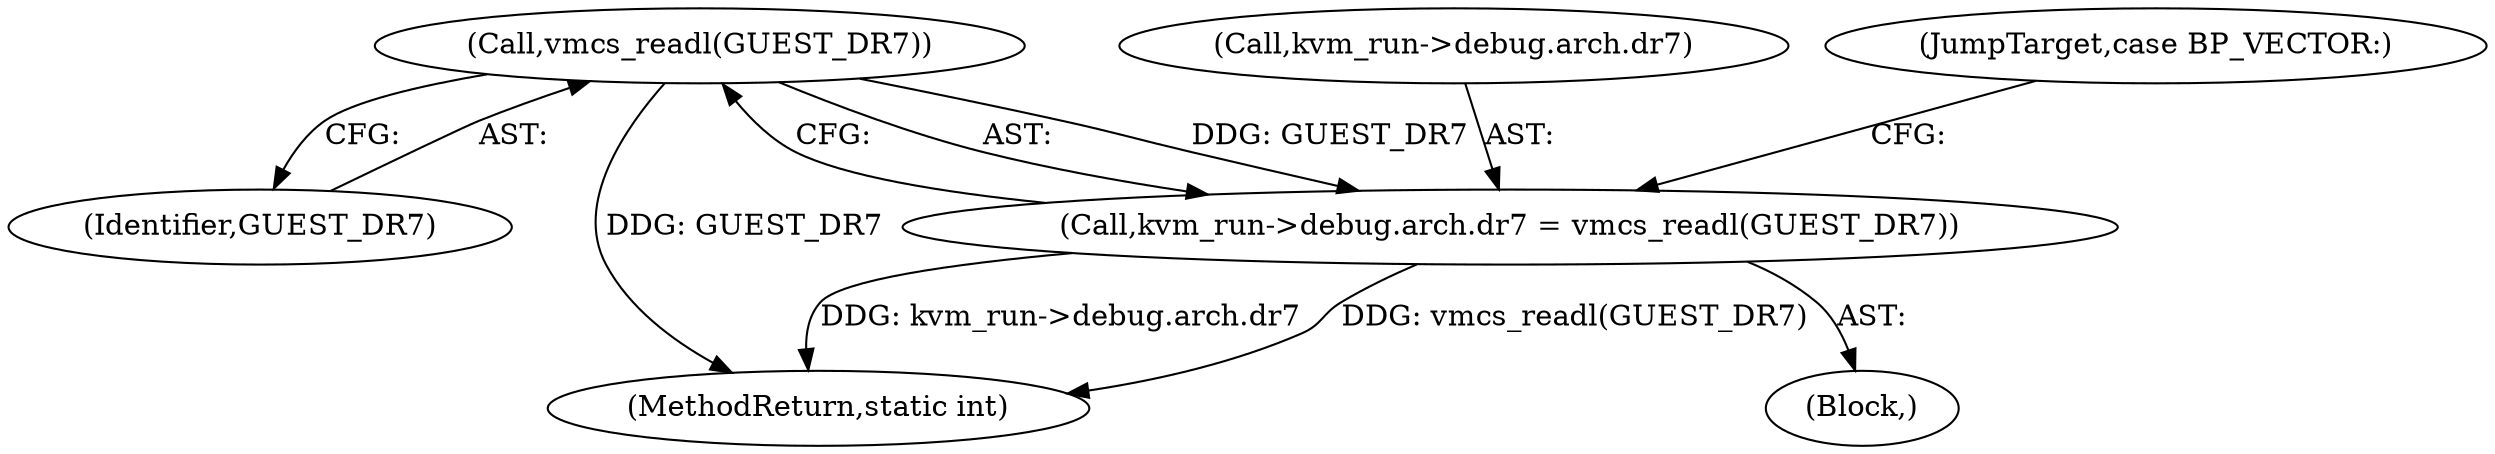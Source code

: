 digraph "0_linux_ef85b67385436ddc1998f45f1d6a210f935b3388@API" {
"1000387" [label="(Call,vmcs_readl(GUEST_DR7))"];
"1000379" [label="(Call,kvm_run->debug.arch.dr7 = vmcs_readl(GUEST_DR7))"];
"1000379" [label="(Call,kvm_run->debug.arch.dr7 = vmcs_readl(GUEST_DR7))"];
"1000317" [label="(Block,)"];
"1000387" [label="(Call,vmcs_readl(GUEST_DR7))"];
"1000388" [label="(Identifier,GUEST_DR7)"];
"1000454" [label="(MethodReturn,static int)"];
"1000380" [label="(Call,kvm_run->debug.arch.dr7)"];
"1000389" [label="(JumpTarget,case BP_VECTOR:)"];
"1000387" -> "1000379"  [label="AST: "];
"1000387" -> "1000388"  [label="CFG: "];
"1000388" -> "1000387"  [label="AST: "];
"1000379" -> "1000387"  [label="CFG: "];
"1000387" -> "1000454"  [label="DDG: GUEST_DR7"];
"1000387" -> "1000379"  [label="DDG: GUEST_DR7"];
"1000379" -> "1000317"  [label="AST: "];
"1000380" -> "1000379"  [label="AST: "];
"1000389" -> "1000379"  [label="CFG: "];
"1000379" -> "1000454"  [label="DDG: kvm_run->debug.arch.dr7"];
"1000379" -> "1000454"  [label="DDG: vmcs_readl(GUEST_DR7)"];
}
